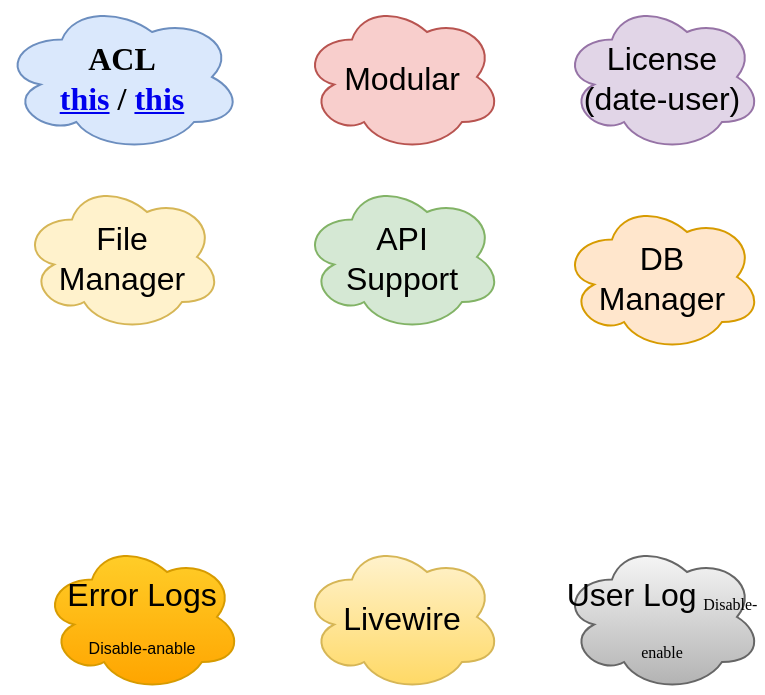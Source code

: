<mxfile version="14.4.8" type="github" pages="3">
  <diagram id="p5j1wUEil0Xq52mBIEXU" name="New App Requirments">
    <mxGraphModel dx="1038" dy="575" grid="1" gridSize="10" guides="1" tooltips="1" connect="1" arrows="1" fold="1" page="1" pageScale="1" pageWidth="827" pageHeight="1169" math="0" shadow="0">
      <root>
        <mxCell id="pFpU_-K4jWt_jsYd8WtE-0" />
        <mxCell id="pFpU_-K4jWt_jsYd8WtE-1" parent="pFpU_-K4jWt_jsYd8WtE-0" />
        <mxCell id="yBCattU03A_dBwwN4reb-0" value="&lt;div&gt;&lt;font style=&quot;font-size: 16px&quot; face=&quot;Georgia&quot;&gt;&lt;b&gt;ACL&lt;br&gt;&lt;a href=&quot;https://github.com/spatie/laravel-permission&quot;&gt;this&lt;/a&gt; / &lt;a href=&quot;https://github.com/JosephSilber/bouncer&quot;&gt;this&lt;/a&gt;&lt;br&gt;&lt;/b&gt;&lt;/font&gt;&lt;/div&gt;" style="fillColor=#dae8fc;whiteSpace=wrap;shape=cloud;html=1;strokeColor=#6c8ebf;" vertex="1" parent="pFpU_-K4jWt_jsYd8WtE-1">
          <mxGeometry x="50" y="50" width="120" height="75" as="geometry" />
        </mxCell>
        <mxCell id="yBCattU03A_dBwwN4reb-1" value="&lt;div style=&quot;font-size: 16px;&quot;&gt;Modular&lt;/div&gt;" style="fillColor=#f8cecc;whiteSpace=wrap;shape=cloud;html=1;strokeColor=#b85450;fontSize=16;" vertex="1" parent="pFpU_-K4jWt_jsYd8WtE-1">
          <mxGeometry x="200" y="50" width="100" height="75" as="geometry" />
        </mxCell>
        <mxCell id="yBCattU03A_dBwwN4reb-2" value="License&lt;br&gt;(date-user)" style="fillColor=#e1d5e7;whiteSpace=wrap;shape=cloud;html=1;strokeColor=#9673a6;fontSize=16;" vertex="1" parent="pFpU_-K4jWt_jsYd8WtE-1">
          <mxGeometry x="330" y="50" width="100" height="75" as="geometry" />
        </mxCell>
        <mxCell id="yBCattU03A_dBwwN4reb-3" value="User Log&lt;sub&gt;&lt;font face=&quot;Verdana&quot;&gt; &lt;/font&gt;&lt;/sub&gt;&lt;font style=&quot;font-size: 8px&quot; face=&quot;Verdana&quot;&gt;&lt;sub&gt;&lt;font style=&quot;font-size: 8px&quot;&gt;Disable-enable&lt;/font&gt;&lt;/sub&gt;&lt;/font&gt;" style="fillColor=#f5f5f5;whiteSpace=wrap;shape=cloud;html=1;strokeColor=#666666;fontSize=16;gradientColor=#b3b3b3;" vertex="1" parent="pFpU_-K4jWt_jsYd8WtE-1">
          <mxGeometry x="330" y="320" width="100" height="75" as="geometry" />
        </mxCell>
        <mxCell id="yBCattU03A_dBwwN4reb-4" value="API &lt;br&gt;Support" style="fillColor=#d5e8d4;whiteSpace=wrap;shape=cloud;html=1;strokeColor=#82b366;fontSize=16;" vertex="1" parent="pFpU_-K4jWt_jsYd8WtE-1">
          <mxGeometry x="200" y="140" width="100" height="75" as="geometry" />
        </mxCell>
        <mxCell id="yBCattU03A_dBwwN4reb-5" value="File &lt;br&gt;Manager" style="fillColor=#fff2cc;whiteSpace=wrap;shape=cloud;html=1;strokeColor=#d6b656;fontSize=16;" vertex="1" parent="pFpU_-K4jWt_jsYd8WtE-1">
          <mxGeometry x="60" y="140" width="100" height="75" as="geometry" />
        </mxCell>
        <mxCell id="yBCattU03A_dBwwN4reb-6" value="DB &lt;br&gt;Manager" style="fillColor=#ffe6cc;whiteSpace=wrap;shape=cloud;html=1;strokeColor=#d79b00;fontSize=16;" vertex="1" parent="pFpU_-K4jWt_jsYd8WtE-1">
          <mxGeometry x="330" y="150" width="100" height="75" as="geometry" />
        </mxCell>
        <mxCell id="yBCattU03A_dBwwN4reb-9" value="Livewire" style="whiteSpace=wrap;shape=cloud;html=1;fontSize=16;fillColor=#fff2cc;strokeColor=#d6b656;gradientColor=#ffd966;" vertex="1" parent="pFpU_-K4jWt_jsYd8WtE-1">
          <mxGeometry x="200" y="320" width="100" height="75" as="geometry" />
        </mxCell>
        <mxCell id="yBCattU03A_dBwwN4reb-10" value="Error Logs&lt;div&gt;&lt;sub&gt;&lt;font style=&quot;font-size: 8px&quot;&gt;Disable-anable&lt;/font&gt;&lt;/sub&gt;&lt;/div&gt;" style="fillColor=#ffcd28;whiteSpace=wrap;shape=cloud;html=1;strokeColor=#d79b00;fontSize=16;gradientColor=#ffa500;" vertex="1" parent="pFpU_-K4jWt_jsYd8WtE-1">
          <mxGeometry x="70" y="320" width="100" height="75" as="geometry" />
        </mxCell>
      </root>
    </mxGraphModel>
  </diagram>
  <diagram name="Main Excel logic" id="e7e014a7-5840-1c2e-5031-d8a46d1fe8dd">
    <mxGraphModel dx="4135" dy="2469" grid="1" gridSize="10" guides="1" tooltips="1" connect="1" arrows="1" fold="1" page="1" pageScale="1" pageWidth="1169" pageHeight="826" background="#ffffff" math="0" shadow="0">
      <root>
        <mxCell id="0" />
        <mxCell id="1" parent="0" />
        <mxCell id="2ZdwDaDd-DvCtBjy0k5W-60" value="" style="edgeStyle=orthogonalEdgeStyle;orthogonalLoop=1;jettySize=auto;html=1;curved=1;fontFamily=Comic Sans MS;" parent="1" source="2ZdwDaDd-DvCtBjy0k5W-57" target="2ZdwDaDd-DvCtBjy0k5W-59" edge="1">
          <mxGeometry relative="1" as="geometry" />
        </mxCell>
        <mxCell id="2ZdwDaDd-DvCtBjy0k5W-75" value="" style="edgeStyle=orthogonalEdgeStyle;orthogonalLoop=1;jettySize=auto;html=1;curved=1;fontFamily=Comic Sans MS;" parent="1" source="2ZdwDaDd-DvCtBjy0k5W-57" target="2ZdwDaDd-DvCtBjy0k5W-74" edge="1">
          <mxGeometry relative="1" as="geometry" />
        </mxCell>
        <mxCell id="2ZdwDaDd-DvCtBjy0k5W-57" value="More than 6 columns ?" style="rhombus;whiteSpace=wrap;html=1;fontFamily=Comic Sans MS;" parent="1" vertex="1">
          <mxGeometry x="470" y="-210" width="80" height="80" as="geometry" />
        </mxCell>
        <mxCell id="2ZdwDaDd-DvCtBjy0k5W-134" style="edgeStyle=orthogonalEdgeStyle;orthogonalLoop=1;jettySize=auto;html=1;entryX=1;entryY=0.5;entryDx=0;entryDy=0;exitX=0.5;exitY=0;exitDx=0;exitDy=0;fontFamily=Comic Sans MS;rounded=1;" parent="1" source="2ZdwDaDd-DvCtBjy0k5W-59" target="2ZdwDaDd-DvCtBjy0k5W-41" edge="1">
          <mxGeometry relative="1" as="geometry" />
        </mxCell>
        <mxCell id="2ZdwDaDd-DvCtBjy0k5W-59" value="&lt;div&gt;File Details not enough. Please check Excel files.&lt;/div&gt;" style="whiteSpace=wrap;html=1;fillColor=#f8cecc;strokeColor=#b85450;fontFamily=Comic Sans MS;" parent="1" vertex="1">
          <mxGeometry x="620" y="-200" width="150" height="60" as="geometry" />
        </mxCell>
        <mxCell id="2ZdwDaDd-DvCtBjy0k5W-67" value="" style="edgeStyle=orthogonalEdgeStyle;orthogonalLoop=1;jettySize=auto;html=1;curved=1;fontFamily=Comic Sans MS;" parent="1" target="2ZdwDaDd-DvCtBjy0k5W-66" edge="1">
          <mxGeometry relative="1" as="geometry">
            <mxPoint x="470" y="50" as="sourcePoint" />
          </mxGeometry>
        </mxCell>
        <mxCell id="2ZdwDaDd-DvCtBjy0k5W-140" value="" style="edgeStyle=orthogonalEdgeStyle;curved=1;orthogonalLoop=1;jettySize=auto;html=1;fontFamily=Comic Sans MS;" parent="1" source="2ZdwDaDd-DvCtBjy0k5W-63" target="2ZdwDaDd-DvCtBjy0k5W-139" edge="1">
          <mxGeometry relative="1" as="geometry" />
        </mxCell>
        <mxCell id="2ZdwDaDd-DvCtBjy0k5W-63" value="Latin&lt;br style=&quot;font-size: 11px;&quot;&gt;Columns Header ?" style="rhombus;html=1;fontFamily=Comic Sans MS;fontSize=11;labelBorderColor=none;labelBackgroundColor=none;whiteSpace=wrap;" parent="1" vertex="1">
          <mxGeometry x="470" y="10" width="80" height="80" as="geometry" />
        </mxCell>
        <mxCell id="2ZdwDaDd-DvCtBjy0k5W-166" value="" style="edgeStyle=orthogonalEdgeStyle;rounded=1;orthogonalLoop=1;jettySize=auto;html=1;fontFamily=Comic Sans MS;fontSize=12;" parent="1" source="2ZdwDaDd-DvCtBjy0k5W-66" target="2ZdwDaDd-DvCtBjy0k5W-165" edge="1">
          <mxGeometry relative="1" as="geometry" />
        </mxCell>
        <mxCell id="2ZdwDaDd-DvCtBjy0k5W-66" value="Convert Column headers to Latin" style="whiteSpace=wrap;html=1;fontFamily=Comic Sans MS;" parent="1" vertex="1">
          <mxGeometry x="290" y="20" width="120" height="60" as="geometry" />
        </mxCell>
        <mxCell id="2ZdwDaDd-DvCtBjy0k5W-69" value="no" style="text;html=1;align=center;verticalAlign=middle;resizable=0;points=[];autosize=1;fontFamily=Comic Sans MS;" parent="1" vertex="1">
          <mxGeometry x="430" y="30" width="30" height="20" as="geometry" />
        </mxCell>
        <mxCell id="2ZdwDaDd-DvCtBjy0k5W-168" style="edgeStyle=orthogonalEdgeStyle;rounded=1;orthogonalLoop=1;jettySize=auto;html=1;entryX=0.5;entryY=0;entryDx=0;entryDy=0;fontFamily=Comic Sans MS;fontSize=12;" parent="1" source="2ZdwDaDd-DvCtBjy0k5W-70" target="2ZdwDaDd-DvCtBjy0k5W-139" edge="1">
          <mxGeometry relative="1" as="geometry">
            <Array as="points">
              <mxPoint x="50" y="120" />
              <mxPoint x="510" y="120" />
            </Array>
          </mxGeometry>
        </mxCell>
        <mxCell id="2ZdwDaDd-DvCtBjy0k5W-70" value="Save old column&#39;s header to first row" style="whiteSpace=wrap;html=1;fontFamily=Comic Sans MS;fontSize=13;" parent="1" vertex="1">
          <mxGeometry x="-10" y="20" width="120" height="60" as="geometry" />
        </mxCell>
        <mxCell id="2ZdwDaDd-DvCtBjy0k5W-76" value="" style="edgeStyle=orthogonalEdgeStyle;orthogonalLoop=1;jettySize=auto;html=1;curved=1;fontFamily=Comic Sans MS;" parent="1" source="2ZdwDaDd-DvCtBjy0k5W-74" target="2ZdwDaDd-DvCtBjy0k5W-63" edge="1">
          <mxGeometry relative="1" as="geometry" />
        </mxCell>
        <mxCell id="2ZdwDaDd-DvCtBjy0k5W-78" value="" style="edgeStyle=orthogonalEdgeStyle;orthogonalLoop=1;jettySize=auto;html=1;curved=1;fontFamily=Comic Sans MS;" parent="1" source="2ZdwDaDd-DvCtBjy0k5W-74" target="2ZdwDaDd-DvCtBjy0k5W-77" edge="1">
          <mxGeometry relative="1" as="geometry" />
        </mxCell>
        <mxCell id="2ZdwDaDd-DvCtBjy0k5W-74" value="&lt;div&gt;Exist national_code column ?&lt;/div&gt;" style="rhombus;whiteSpace=wrap;html=1;fontFamily=Comic Sans MS;" parent="1" vertex="1">
          <mxGeometry x="470" y="-100" width="80" height="80" as="geometry" />
        </mxCell>
        <mxCell id="2ZdwDaDd-DvCtBjy0k5W-136" style="edgeStyle=orthogonalEdgeStyle;orthogonalLoop=1;jettySize=auto;html=1;entryX=1;entryY=0.5;entryDx=0;entryDy=0;exitX=1;exitY=0.5;exitDx=0;exitDy=0;fontFamily=Comic Sans MS;rounded=1;" parent="1" source="2ZdwDaDd-DvCtBjy0k5W-77" target="2ZdwDaDd-DvCtBjy0k5W-41" edge="1">
          <mxGeometry relative="1" as="geometry" />
        </mxCell>
        <mxCell id="2ZdwDaDd-DvCtBjy0k5W-77" value="National Code is required. Please set at least one column is National Code." style="whiteSpace=wrap;html=1;fillColor=#f8cecc;strokeColor=#b85450;fontFamily=Comic Sans MS;" parent="1" vertex="1">
          <mxGeometry x="620" y="-90" width="150" height="60" as="geometry" />
        </mxCell>
        <mxCell id="2ZdwDaDd-DvCtBjy0k5W-79" value="no" style="text;html=1;align=center;verticalAlign=middle;resizable=0;points=[];autosize=1;fontFamily=Comic Sans MS;" parent="1" vertex="1">
          <mxGeometry x="570" y="-80" width="30" height="20" as="geometry" />
        </mxCell>
        <mxCell id="2ZdwDaDd-DvCtBjy0k5W-108" value="" style="edgeStyle=orthogonalEdgeStyle;orthogonalLoop=1;jettySize=auto;html=1;curved=1;fontFamily=Comic Sans MS;" parent="1" source="2ZdwDaDd-DvCtBjy0k5W-106" target="2ZdwDaDd-DvCtBjy0k5W-107" edge="1">
          <mxGeometry relative="1" as="geometry" />
        </mxCell>
        <mxCell id="2ZdwDaDd-DvCtBjy0k5W-156" value="" style="edgeStyle=orthogonalEdgeStyle;curved=1;orthogonalLoop=1;jettySize=auto;html=1;fontFamily=Comic Sans MS;" parent="1" source="2ZdwDaDd-DvCtBjy0k5W-106" target="2ZdwDaDd-DvCtBjy0k5W-41" edge="1">
          <mxGeometry relative="1" as="geometry" />
        </mxCell>
        <mxCell id="2ZdwDaDd-DvCtBjy0k5W-106" value="Is locked ?" style="rhombus;whiteSpace=wrap;html=1;fontFamily=Comic Sans MS;fillColor=#fff2cc;strokeColor=#d6b656;" parent="1" vertex="1">
          <mxGeometry x="470" y="-430" width="80" height="80" as="geometry" />
        </mxCell>
        <mxCell id="2ZdwDaDd-DvCtBjy0k5W-111" value="" style="edgeStyle=orthogonalEdgeStyle;orthogonalLoop=1;jettySize=auto;html=1;curved=1;fontFamily=Comic Sans MS;" parent="1" source="2ZdwDaDd-DvCtBjy0k5W-107" target="2ZdwDaDd-DvCtBjy0k5W-110" edge="1">
          <mxGeometry relative="1" as="geometry" />
        </mxCell>
        <mxCell id="2ZdwDaDd-DvCtBjy0k5W-120" value="" style="edgeStyle=orthogonalEdgeStyle;orthogonalLoop=1;jettySize=auto;html=1;curved=1;fontFamily=Comic Sans MS;" parent="1" source="2ZdwDaDd-DvCtBjy0k5W-107" target="2ZdwDaDd-DvCtBjy0k5W-119" edge="1">
          <mxGeometry relative="1" as="geometry" />
        </mxCell>
        <mxCell id="2ZdwDaDd-DvCtBjy0k5W-107" value="Is &lt;br&gt;Supervisor&lt;br&gt; ?" style="rhombus;whiteSpace=wrap;html=1;fontFamily=Comic Sans MS;" parent="1" vertex="1">
          <mxGeometry x="290" y="-430" width="80" height="80" as="geometry" />
        </mxCell>
        <mxCell id="2ZdwDaDd-DvCtBjy0k5W-223" style="edgeStyle=orthogonalEdgeStyle;rounded=1;orthogonalLoop=1;jettySize=auto;html=1;exitX=0.5;exitY=0;exitDx=0;exitDy=0;entryX=0;entryY=0.5;entryDx=0;entryDy=0;fontFamily=Comic Sans MS;fontSize=12;" parent="1" source="2ZdwDaDd-DvCtBjy0k5W-110" target="2ZdwDaDd-DvCtBjy0k5W-152" edge="1">
          <mxGeometry relative="1" as="geometry" />
        </mxCell>
        <mxCell id="2ZdwDaDd-DvCtBjy0k5W-110" value="File Locked and supervisor access needs to unlock." style="whiteSpace=wrap;html=1;fillColor=#f8cecc;strokeColor=#b85450;fontFamily=Comic Sans MS;" parent="1" vertex="1">
          <mxGeometry x="90" y="-420" width="130" height="60" as="geometry" />
        </mxCell>
        <mxCell id="2ZdwDaDd-DvCtBjy0k5W-113" value="no" style="text;html=1;align=center;verticalAlign=middle;resizable=0;points=[];autosize=1;fontFamily=Comic Sans MS;" parent="1" vertex="1">
          <mxGeometry x="240" y="-413" width="30" height="20" as="geometry" />
        </mxCell>
        <mxCell id="2ZdwDaDd-DvCtBjy0k5W-157" style="edgeStyle=orthogonalEdgeStyle;curved=1;orthogonalLoop=1;jettySize=auto;html=1;fontFamily=Comic Sans MS;" parent="1" source="2ZdwDaDd-DvCtBjy0k5W-41" edge="1">
          <mxGeometry relative="1" as="geometry">
            <mxPoint x="510" y="-210" as="targetPoint" />
          </mxGeometry>
        </mxCell>
        <mxCell id="2ZdwDaDd-DvCtBjy0k5W-41" value="Main Excel Upload" style="whiteSpace=wrap;html=1;gradientDirection=south;fontFamily=Comic Sans MS;fillColor=#dae8fc;strokeColor=#6c8ebf;" parent="1" vertex="1">
          <mxGeometry x="450" y="-310" width="120" height="60" as="geometry" />
        </mxCell>
        <mxCell id="2ZdwDaDd-DvCtBjy0k5W-159" style="edgeStyle=orthogonalEdgeStyle;curved=1;orthogonalLoop=1;jettySize=auto;html=1;exitX=1;exitY=0.5;exitDx=0;exitDy=0;entryX=0;entryY=0.5;entryDx=0;entryDy=0;fontFamily=Comic Sans MS;" parent="1" source="2ZdwDaDd-DvCtBjy0k5W-119" target="2ZdwDaDd-DvCtBjy0k5W-41" edge="1">
          <mxGeometry relative="1" as="geometry" />
        </mxCell>
        <mxCell id="2ZdwDaDd-DvCtBjy0k5W-161" style="edgeStyle=orthogonalEdgeStyle;orthogonalLoop=1;jettySize=auto;html=1;exitX=0;exitY=0.5;exitDx=0;exitDy=0;fontFamily=Comic Sans MS;entryX=0;entryY=0.5;entryDx=0;entryDy=0;rounded=1;" parent="1" source="2ZdwDaDd-DvCtBjy0k5W-119" target="2ZdwDaDd-DvCtBjy0k5W-152" edge="1">
          <mxGeometry relative="1" as="geometry">
            <Array as="points">
              <mxPoint x="20" y="-280" />
              <mxPoint x="20" y="-500" />
            </Array>
          </mxGeometry>
        </mxCell>
        <mxCell id="2ZdwDaDd-DvCtBjy0k5W-119" value="Temporary Unlock ?" style="rhombus;whiteSpace=wrap;html=1;fontFamily=Comic Sans MS;" parent="1" vertex="1">
          <mxGeometry x="290" y="-320" width="80" height="80" as="geometry" />
        </mxCell>
        <mxCell id="2ZdwDaDd-DvCtBjy0k5W-121" value="yes" style="text;html=1;align=center;verticalAlign=middle;resizable=0;points=[];autosize=1;fontFamily=Comic Sans MS;" parent="1" vertex="1">
          <mxGeometry x="390" y="-300" width="30" height="20" as="geometry" />
        </mxCell>
        <mxCell id="2ZdwDaDd-DvCtBjy0k5W-124" value="yes" style="text;html=1;align=center;verticalAlign=middle;resizable=0;points=[];autosize=1;fontFamily=Comic Sans MS;" parent="1" vertex="1">
          <mxGeometry x="410" y="-413" width="30" height="20" as="geometry" />
        </mxCell>
        <mxCell id="2ZdwDaDd-DvCtBjy0k5W-135" value="no" style="text;html=1;align=center;verticalAlign=middle;resizable=0;points=[];autosize=1;fontFamily=Comic Sans MS;" parent="1" vertex="1">
          <mxGeometry x="570" y="-190" width="30" height="20" as="geometry" />
        </mxCell>
        <mxCell id="2ZdwDaDd-DvCtBjy0k5W-145" value="" style="edgeStyle=orthogonalEdgeStyle;curved=1;orthogonalLoop=1;jettySize=auto;html=1;fontFamily=Comic Sans MS;" parent="1" source="2ZdwDaDd-DvCtBjy0k5W-139" target="2ZdwDaDd-DvCtBjy0k5W-144" edge="1">
          <mxGeometry relative="1" as="geometry" />
        </mxCell>
        <mxCell id="2ZdwDaDd-DvCtBjy0k5W-187" style="edgeStyle=orthogonalEdgeStyle;rounded=1;orthogonalLoop=1;jettySize=auto;html=1;exitX=0.5;exitY=1;exitDx=0;exitDy=0;entryX=0.5;entryY=0;entryDx=0;entryDy=0;fontFamily=Comic Sans MS;fontSize=13;" parent="1" source="2ZdwDaDd-DvCtBjy0k5W-139" target="2ZdwDaDd-DvCtBjy0k5W-186" edge="1">
          <mxGeometry relative="1" as="geometry" />
        </mxCell>
        <mxCell id="2ZdwDaDd-DvCtBjy0k5W-139" value="Table&lt;br style=&quot;font-size: 12px;&quot;&gt;Exist ?" style="rhombus;whiteSpace=wrap;html=1;fontFamily=Comic Sans MS;fontSize=12;" parent="1" vertex="1">
          <mxGeometry x="470" y="130" width="80" height="80" as="geometry" />
        </mxCell>
        <mxCell id="2ZdwDaDd-DvCtBjy0k5W-141" value="yes" style="text;html=1;align=center;verticalAlign=middle;resizable=0;points=[];autosize=1;fontFamily=Comic Sans MS;" parent="1" vertex="1">
          <mxGeometry x="510" y="100" width="30" height="20" as="geometry" />
        </mxCell>
        <mxCell id="2ZdwDaDd-DvCtBjy0k5W-170" value="" style="edgeStyle=orthogonalEdgeStyle;rounded=1;orthogonalLoop=1;jettySize=auto;html=1;fontFamily=Comic Sans MS;fontSize=12;" parent="1" source="2ZdwDaDd-DvCtBjy0k5W-144" target="2ZdwDaDd-DvCtBjy0k5W-169" edge="1">
          <mxGeometry relative="1" as="geometry" />
        </mxCell>
        <mxCell id="2ZdwDaDd-DvCtBjy0k5W-144" value="Create table with time label" style="whiteSpace=wrap;html=1;fontFamily=Comic Sans MS;fontSize=12;" parent="1" vertex="1">
          <mxGeometry x="290" y="140" width="120" height="60" as="geometry" />
        </mxCell>
        <mxCell id="2ZdwDaDd-DvCtBjy0k5W-155" value="" style="edgeStyle=orthogonalEdgeStyle;curved=1;orthogonalLoop=1;jettySize=auto;html=1;fontFamily=Comic Sans MS;" parent="1" source="2ZdwDaDd-DvCtBjy0k5W-152" target="2ZdwDaDd-DvCtBjy0k5W-106" edge="1">
          <mxGeometry relative="1" as="geometry" />
        </mxCell>
        <mxCell id="2ZdwDaDd-DvCtBjy0k5W-152" value="Select Main File" style="ellipse;whiteSpace=wrap;html=1;strokeColor=#82b366;fillColor=#d5e8d4;gradientColor=#ffffff;gradientDirection=south;fontFamily=Comic Sans MS;" parent="1" vertex="1">
          <mxGeometry x="450" y="-540" width="120" height="80" as="geometry" />
        </mxCell>
        <mxCell id="2ZdwDaDd-DvCtBjy0k5W-160" value="yes" style="text;html=1;align=center;verticalAlign=middle;resizable=0;points=[];autosize=1;fontFamily=Comic Sans MS;" parent="1" vertex="1">
          <mxGeometry x="335" y="-350" width="30" height="20" as="geometry" />
        </mxCell>
        <mxCell id="2ZdwDaDd-DvCtBjy0k5W-162" value="no" style="text;html=1;align=center;verticalAlign=middle;resizable=0;points=[];autosize=1;fontFamily=Comic Sans MS;" parent="1" vertex="1">
          <mxGeometry x="240" y="-300" width="30" height="20" as="geometry" />
        </mxCell>
        <mxCell id="2ZdwDaDd-DvCtBjy0k5W-164" value="no" style="text;html=1;align=center;verticalAlign=middle;resizable=0;points=[];autosize=1;fontFamily=Comic Sans MS;" parent="1" vertex="1">
          <mxGeometry x="430" y="150" width="30" height="20" as="geometry" />
        </mxCell>
        <mxCell id="2ZdwDaDd-DvCtBjy0k5W-167" value="" style="edgeStyle=orthogonalEdgeStyle;rounded=1;orthogonalLoop=1;jettySize=auto;html=1;fontFamily=Comic Sans MS;fontSize=12;" parent="1" source="2ZdwDaDd-DvCtBjy0k5W-165" target="2ZdwDaDd-DvCtBjy0k5W-70" edge="1">
          <mxGeometry relative="1" as="geometry" />
        </mxCell>
        <mxCell id="2ZdwDaDd-DvCtBjy0k5W-165" value="Check MYSQL requirements for column name (uniqe,...)" style="whiteSpace=wrap;html=1;fontFamily=Comic Sans MS;fontSize=11;fontStyle=0" parent="1" vertex="1">
          <mxGeometry x="140" y="20" width="120" height="60" as="geometry" />
        </mxCell>
        <mxCell id="2ZdwDaDd-DvCtBjy0k5W-174" value="" style="edgeStyle=orthogonalEdgeStyle;rounded=1;orthogonalLoop=1;jettySize=auto;html=1;fontFamily=Comic Sans MS;fontSize=12;" parent="1" source="2ZdwDaDd-DvCtBjy0k5W-169" target="2ZdwDaDd-DvCtBjy0k5W-173" edge="1">
          <mxGeometry relative="1" as="geometry" />
        </mxCell>
        <mxCell id="2ZdwDaDd-DvCtBjy0k5W-169" value="Import all data&#39;s to table and respond to admin by millisecond" style="whiteSpace=wrap;html=1;fontFamily=Comic Sans MS;fontSize=12;fontStyle=0" parent="1" vertex="1">
          <mxGeometry x="140" y="140" width="120" height="60" as="geometry" />
        </mxCell>
        <mxCell id="2ZdwDaDd-DvCtBjy0k5W-176" value="" style="edgeStyle=orthogonalEdgeStyle;rounded=1;orthogonalLoop=1;jettySize=auto;html=1;fontFamily=Comic Sans MS;fontSize=13;" parent="1" source="2ZdwDaDd-DvCtBjy0k5W-173" target="2ZdwDaDd-DvCtBjy0k5W-175" edge="1">
          <mxGeometry relative="1" as="geometry" />
        </mxCell>
        <mxCell id="2ZdwDaDd-DvCtBjy0k5W-214" style="edgeStyle=orthogonalEdgeStyle;rounded=1;orthogonalLoop=1;jettySize=auto;html=1;exitX=0.5;exitY=1;exitDx=0;exitDy=0;entryX=0.5;entryY=0;entryDx=0;entryDy=0;fontFamily=Comic Sans MS;fontSize=12;" parent="1" source="2ZdwDaDd-DvCtBjy0k5W-173" target="2ZdwDaDd-DvCtBjy0k5W-186" edge="1">
          <mxGeometry relative="1" as="geometry">
            <Array as="points">
              <mxPoint x="50" y="240" />
              <mxPoint x="510" y="240" />
            </Array>
          </mxGeometry>
        </mxCell>
        <mxCell id="2ZdwDaDd-DvCtBjy0k5W-173" value="Any Error ?" style="rhombus;whiteSpace=wrap;html=1;fontFamily=Comic Sans MS;fillColor=#fff2cc;strokeColor=#d6b656;" parent="1" vertex="1">
          <mxGeometry x="10" y="130" width="80" height="80" as="geometry" />
        </mxCell>
        <mxCell id="2ZdwDaDd-DvCtBjy0k5W-222" style="edgeStyle=orthogonalEdgeStyle;rounded=1;orthogonalLoop=1;jettySize=auto;html=1;exitX=0.5;exitY=0;exitDx=0;exitDy=0;entryX=0;entryY=0.5;entryDx=0;entryDy=0;fontFamily=Comic Sans MS;fontSize=12;" parent="1" source="2ZdwDaDd-DvCtBjy0k5W-175" target="2ZdwDaDd-DvCtBjy0k5W-152" edge="1">
          <mxGeometry relative="1" as="geometry">
            <Array as="points">
              <mxPoint x="-80" y="-500" />
            </Array>
          </mxGeometry>
        </mxCell>
        <mxCell id="2ZdwDaDd-DvCtBjy0k5W-175" value="Drop table and show error + Log activity and error" style="whiteSpace=wrap;html=1;fontFamily=Comic Sans MS;fillColor=#f8cecc;strokeColor=#b85450;" parent="1" vertex="1">
          <mxGeometry x="-140" y="-310" width="120" height="60" as="geometry" />
        </mxCell>
        <mxCell id="2ZdwDaDd-DvCtBjy0k5W-177" value="yes" style="text;html=1;align=center;verticalAlign=middle;resizable=0;points=[];autosize=1;fontFamily=Comic Sans MS;" parent="1" vertex="1">
          <mxGeometry x="-20" y="150" width="30" height="20" as="geometry" />
        </mxCell>
        <mxCell id="2ZdwDaDd-DvCtBjy0k5W-180" value="yes" style="text;html=1;align=center;verticalAlign=middle;resizable=0;points=[];autosize=1;fontFamily=Comic Sans MS;" parent="1" vertex="1">
          <mxGeometry x="510" y="210" width="30" height="20" as="geometry" />
        </mxCell>
        <mxCell id="2ZdwDaDd-DvCtBjy0k5W-229" style="edgeStyle=orthogonalEdgeStyle;rounded=1;orthogonalLoop=1;jettySize=auto;html=1;entryX=1;entryY=0.5;entryDx=0;entryDy=0;fontFamily=Comic Sans MS;fontSize=12;" parent="1" source="2ZdwDaDd-DvCtBjy0k5W-181" target="2ZdwDaDd-DvCtBjy0k5W-227" edge="1">
          <mxGeometry relative="1" as="geometry">
            <Array as="points">
              <mxPoint x="260" y="530" />
              <mxPoint x="260" y="420" />
            </Array>
          </mxGeometry>
        </mxCell>
        <mxCell id="2ZdwDaDd-DvCtBjy0k5W-181" value="Update exist records by national_id and add new ones." style="whiteSpace=wrap;html=1;fontFamily=Comic Sans MS;fontSize=13;fillColor=#e1d5e7;strokeColor=#9673a6;" parent="1" vertex="1">
          <mxGeometry x="450" y="500" width="120" height="60" as="geometry" />
        </mxCell>
        <mxCell id="2ZdwDaDd-DvCtBjy0k5W-182" value="" style="edgeStyle=orthogonalEdgeStyle;rounded=1;orthogonalLoop=1;jettySize=auto;html=1;fontFamily=Comic Sans MS;fontSize=13;" parent="1" source="2ZdwDaDd-DvCtBjy0k5W-122" target="2ZdwDaDd-DvCtBjy0k5W-181" edge="1">
          <mxGeometry relative="1" as="geometry" />
        </mxCell>
        <mxCell id="2ZdwDaDd-DvCtBjy0k5W-228" style="edgeStyle=orthogonalEdgeStyle;rounded=1;orthogonalLoop=1;jettySize=auto;html=1;exitX=0;exitY=0.5;exitDx=0;exitDy=0;entryX=1;entryY=0.5;entryDx=0;entryDy=0;fontFamily=Comic Sans MS;fontSize=12;" parent="1" source="2ZdwDaDd-DvCtBjy0k5W-183" target="2ZdwDaDd-DvCtBjy0k5W-227" edge="1">
          <mxGeometry relative="1" as="geometry" />
        </mxCell>
        <mxCell id="2ZdwDaDd-DvCtBjy0k5W-183" value="Just insert new records and ignore exists." style="whiteSpace=wrap;html=1;fontFamily=Comic Sans MS;fillColor=#d5e8d4;strokeColor=#82b366;" parent="1" vertex="1">
          <mxGeometry x="290" y="390" width="120" height="60" as="geometry" />
        </mxCell>
        <mxCell id="2ZdwDaDd-DvCtBjy0k5W-184" value="" style="edgeStyle=orthogonalEdgeStyle;rounded=1;orthogonalLoop=1;jettySize=auto;html=1;fontFamily=Comic Sans MS;fontSize=13;" parent="1" source="2ZdwDaDd-DvCtBjy0k5W-122" target="2ZdwDaDd-DvCtBjy0k5W-183" edge="1">
          <mxGeometry relative="1" as="geometry" />
        </mxCell>
        <mxCell id="2ZdwDaDd-DvCtBjy0k5W-185" value="no" style="text;html=1;align=center;verticalAlign=middle;resizable=0;points=[];autosize=1;fontFamily=Comic Sans MS;" parent="1" vertex="1">
          <mxGeometry x="430" y="400" width="30" height="20" as="geometry" />
        </mxCell>
        <mxCell id="2ZdwDaDd-DvCtBjy0k5W-189" value="" style="edgeStyle=orthogonalEdgeStyle;rounded=1;orthogonalLoop=1;jettySize=auto;html=1;fontFamily=Comic Sans MS;fontSize=10;" parent="1" source="2ZdwDaDd-DvCtBjy0k5W-186" target="2ZdwDaDd-DvCtBjy0k5W-188" edge="1">
          <mxGeometry relative="1" as="geometry" />
        </mxCell>
        <mxCell id="2ZdwDaDd-DvCtBjy0k5W-203" style="edgeStyle=orthogonalEdgeStyle;rounded=1;orthogonalLoop=1;jettySize=auto;html=1;exitX=0.5;exitY=1;exitDx=0;exitDy=0;fontFamily=Comic Sans MS;fontSize=10;" parent="1" source="2ZdwDaDd-DvCtBjy0k5W-186" edge="1">
          <mxGeometry relative="1" as="geometry">
            <mxPoint x="509.667" y="380" as="targetPoint" />
          </mxGeometry>
        </mxCell>
        <mxCell id="2ZdwDaDd-DvCtBjy0k5W-186" value="Is same excel headers and sql table?" style="rhombus;labelBackgroundColor=none;gradientColor=#ffffff;fontFamily=Comic Sans MS;fontSize=10;html=1;whiteSpace=wrap;" parent="1" vertex="1">
          <mxGeometry x="470" y="250" width="80" height="80" as="geometry" />
        </mxCell>
        <mxCell id="2ZdwDaDd-DvCtBjy0k5W-188" value="Show new headers to user for deciding to create or assign to exist one" style="whiteSpace=wrap;html=1;fontFamily=Comic Sans MS;fontSize=10;gradientColor=#ffffff;" parent="1" vertex="1">
          <mxGeometry x="290" y="260" width="120" height="60" as="geometry" />
        </mxCell>
        <mxCell id="2ZdwDaDd-DvCtBjy0k5W-190" value="no" style="text;html=1;align=center;verticalAlign=middle;resizable=0;points=[];autosize=1;fontFamily=Comic Sans MS;" parent="1" vertex="1">
          <mxGeometry x="430" y="270" width="30" height="20" as="geometry" />
        </mxCell>
        <mxCell id="2ZdwDaDd-DvCtBjy0k5W-196" value="" style="edgeStyle=orthogonalEdgeStyle;rounded=1;orthogonalLoop=1;jettySize=auto;html=1;fontFamily=Comic Sans MS;fontSize=10;" parent="1" target="2ZdwDaDd-DvCtBjy0k5W-195" edge="1">
          <mxGeometry relative="1" as="geometry">
            <mxPoint x="290" y="290" as="sourcePoint" />
          </mxGeometry>
        </mxCell>
        <mxCell id="2ZdwDaDd-DvCtBjy0k5W-208" value="" style="edgeStyle=orthogonalEdgeStyle;rounded=1;orthogonalLoop=1;jettySize=auto;html=1;fontFamily=Comic Sans MS;fontSize=10;" parent="1" source="2ZdwDaDd-DvCtBjy0k5W-195" target="2ZdwDaDd-DvCtBjy0k5W-207" edge="1">
          <mxGeometry relative="1" as="geometry" />
        </mxCell>
        <mxCell id="2ZdwDaDd-DvCtBjy0k5W-195" value="&lt;font color=&quot;#00CC00&quot;&gt;&lt;b&gt;Change column name&lt;/b&gt;&lt;/font&gt; to &lt;b&gt;&lt;font color=&quot;#FF0000&quot;&gt;assigned&lt;/font&gt;&lt;/b&gt; name for importing." style="whiteSpace=wrap;html=1;fontFamily=Comic Sans MS;fontSize=10;gradientColor=#ffffff;" parent="1" vertex="1">
          <mxGeometry x="140" y="260" width="120" height="60" as="geometry" />
        </mxCell>
        <mxCell id="2ZdwDaDd-DvCtBjy0k5W-217" style="edgeStyle=orthogonalEdgeStyle;rounded=1;orthogonalLoop=1;jettySize=auto;html=1;exitX=0;exitY=0.5;exitDx=0;exitDy=0;entryX=1;entryY=0.5;entryDx=0;entryDy=0;fontFamily=Comic Sans MS;fontSize=12;" parent="1" source="2ZdwDaDd-DvCtBjy0k5W-207" target="2ZdwDaDd-DvCtBjy0k5W-216" edge="1">
          <mxGeometry relative="1" as="geometry" />
        </mxCell>
        <mxCell id="2ZdwDaDd-DvCtBjy0k5W-207" value="&lt;font color=&quot;#FF0000&quot;&gt;&lt;b&gt;Create&lt;/b&gt;&lt;/font&gt; empty column with new column names" style="whiteSpace=wrap;html=1;fontFamily=Comic Sans MS;fontSize=10;gradientColor=#ffffff;" parent="1" vertex="1">
          <mxGeometry x="-10" y="260" width="120" height="60" as="geometry" />
        </mxCell>
        <mxCell id="2ZdwDaDd-DvCtBjy0k5W-122" value="&lt;font style=&quot;font-size: 11px&quot;&gt;Update &lt;br&gt;Exist Records ?&lt;/font&gt;" style="rhombus;whiteSpace=wrap;html=1;fontFamily=Comic Sans MS;" parent="1" vertex="1">
          <mxGeometry x="470" y="380" width="80" height="80" as="geometry" />
        </mxCell>
        <mxCell id="2ZdwDaDd-DvCtBjy0k5W-132" value="" style="verticalLabelPosition=bottom;verticalAlign=top;html=1;shape=mxgraph.basic.tick;gradientColor=#ffffff;fontFamily=Comic Sans MS;" parent="1" vertex="1">
          <mxGeometry x="517.5" y="460" width="15" height="20" as="geometry" />
        </mxCell>
        <mxCell id="2ZdwDaDd-DvCtBjy0k5W-211" value="Show Reports of imported records " style="shape=document;whiteSpace=wrap;html=1;boundedLbl=1;fontFamily=Comic Sans MS;fontSize=13;fillColor=#fff2cc;strokeColor=#d6b656;" parent="1" vertex="1">
          <mxGeometry x="450" y="600" width="120" height="80" as="geometry" />
        </mxCell>
        <mxCell id="2ZdwDaDd-DvCtBjy0k5W-215" value="no" style="text;html=1;align=center;verticalAlign=middle;resizable=0;points=[];autosize=1;fontFamily=Comic Sans MS;" parent="1" vertex="1">
          <mxGeometry x="50" y="210" width="30" height="20" as="geometry" />
        </mxCell>
        <mxCell id="2ZdwDaDd-DvCtBjy0k5W-218" style="edgeStyle=orthogonalEdgeStyle;rounded=1;orthogonalLoop=1;jettySize=auto;html=1;exitX=0;exitY=0.5;exitDx=0;exitDy=0;entryX=0;entryY=1;entryDx=0;entryDy=0;fontFamily=Comic Sans MS;fontSize=12;" parent="1" source="2ZdwDaDd-DvCtBjy0k5W-216" target="2ZdwDaDd-DvCtBjy0k5W-175" edge="1">
          <mxGeometry relative="1" as="geometry">
            <Array as="points">
              <mxPoint x="-190" y="290" />
              <mxPoint x="-190" y="-250" />
            </Array>
          </mxGeometry>
        </mxCell>
        <mxCell id="2ZdwDaDd-DvCtBjy0k5W-219" style="edgeStyle=orthogonalEdgeStyle;rounded=1;orthogonalLoop=1;jettySize=auto;html=1;entryX=0.5;entryY=0;entryDx=0;entryDy=0;fontFamily=Comic Sans MS;fontSize=12;" parent="1" source="2ZdwDaDd-DvCtBjy0k5W-216" target="2ZdwDaDd-DvCtBjy0k5W-122" edge="1">
          <mxGeometry relative="1" as="geometry">
            <Array as="points">
              <mxPoint x="-80" y="360" />
              <mxPoint x="510" y="360" />
            </Array>
          </mxGeometry>
        </mxCell>
        <mxCell id="2ZdwDaDd-DvCtBjy0k5W-216" value="Any Error ?" style="rhombus;whiteSpace=wrap;html=1;fontFamily=Comic Sans MS;fillColor=#fff2cc;strokeColor=#d6b656;" parent="1" vertex="1">
          <mxGeometry x="-120" y="250" width="80" height="80" as="geometry" />
        </mxCell>
        <mxCell id="2ZdwDaDd-DvCtBjy0k5W-220" value="no" style="text;html=1;align=center;verticalAlign=middle;resizable=0;points=[];autosize=1;fontFamily=Comic Sans MS;" parent="1" vertex="1">
          <mxGeometry x="-80" y="330" width="30" height="20" as="geometry" />
        </mxCell>
        <mxCell id="2ZdwDaDd-DvCtBjy0k5W-221" value="yes" style="text;html=1;align=center;verticalAlign=middle;resizable=0;points=[];autosize=1;fontFamily=Comic Sans MS;" parent="1" vertex="1">
          <mxGeometry x="-150" y="270" width="30" height="20" as="geometry" />
        </mxCell>
        <mxCell id="2ZdwDaDd-DvCtBjy0k5W-224" value="yes" style="text;html=1;align=center;verticalAlign=middle;resizable=0;points=[];autosize=1;fontFamily=Comic Sans MS;" parent="1" vertex="1">
          <mxGeometry x="510" y="-130" width="30" height="20" as="geometry" />
        </mxCell>
        <mxCell id="2ZdwDaDd-DvCtBjy0k5W-225" value="yes" style="text;html=1;align=center;verticalAlign=middle;resizable=0;points=[];autosize=1;fontFamily=Comic Sans MS;" parent="1" vertex="1">
          <mxGeometry x="510" y="-20" width="30" height="20" as="geometry" />
        </mxCell>
        <mxCell id="2ZdwDaDd-DvCtBjy0k5W-226" value="yes" style="text;html=1;align=center;verticalAlign=middle;resizable=0;points=[];autosize=1;fontFamily=Comic Sans MS;" parent="1" vertex="1">
          <mxGeometry x="510" y="340" width="30" height="20" as="geometry" />
        </mxCell>
        <mxCell id="2ZdwDaDd-DvCtBjy0k5W-230" style="edgeStyle=orthogonalEdgeStyle;rounded=1;orthogonalLoop=1;jettySize=auto;html=1;exitX=0;exitY=0.5;exitDx=0;exitDy=0;fontFamily=Comic Sans MS;fontSize=12;" parent="1" source="2ZdwDaDd-DvCtBjy0k5W-227" edge="1">
          <mxGeometry relative="1" as="geometry">
            <mxPoint x="-140" y="-280" as="targetPoint" />
            <Array as="points">
              <mxPoint x="-290" y="420" />
              <mxPoint x="-290" y="-280" />
            </Array>
          </mxGeometry>
        </mxCell>
        <mxCell id="2ZdwDaDd-DvCtBjy0k5W-233" style="edgeStyle=orthogonalEdgeStyle;rounded=1;orthogonalLoop=1;jettySize=auto;html=1;exitX=0.5;exitY=1;exitDx=0;exitDy=0;entryX=0.5;entryY=0;entryDx=0;entryDy=0;fontFamily=Comic Sans MS;fontSize=12;" parent="1" source="2ZdwDaDd-DvCtBjy0k5W-227" target="2ZdwDaDd-DvCtBjy0k5W-211" edge="1">
          <mxGeometry relative="1" as="geometry">
            <Array as="points">
              <mxPoint x="50" y="580" />
              <mxPoint x="510" y="580" />
            </Array>
          </mxGeometry>
        </mxCell>
        <mxCell id="2ZdwDaDd-DvCtBjy0k5W-227" value="Any Error ?" style="rhombus;whiteSpace=wrap;html=1;fontFamily=Comic Sans MS;fillColor=#fff2cc;strokeColor=#d6b656;" parent="1" vertex="1">
          <mxGeometry x="10" y="380" width="80" height="80" as="geometry" />
        </mxCell>
        <mxCell id="2ZdwDaDd-DvCtBjy0k5W-231" value="no" style="text;html=1;align=center;verticalAlign=middle;resizable=0;points=[];autosize=1;fontFamily=Comic Sans MS;" parent="1" vertex="1">
          <mxGeometry x="50" y="470" width="30" height="20" as="geometry" />
        </mxCell>
        <mxCell id="2ZdwDaDd-DvCtBjy0k5W-232" value="yes" style="text;html=1;align=center;verticalAlign=middle;resizable=0;points=[];autosize=1;fontFamily=Comic Sans MS;" parent="1" vertex="1">
          <mxGeometry x="-30" y="400" width="30" height="20" as="geometry" />
        </mxCell>
        <mxCell id="1zbam4Uk9aHteg6a9BPp-3" value="" style="edgeStyle=orthogonalEdgeStyle;rounded=1;orthogonalLoop=1;jettySize=auto;html=1;fontFamily=Comic Sans MS;fontSize=12;" parent="1" source="1zbam4Uk9aHteg6a9BPp-1" target="2ZdwDaDd-DvCtBjy0k5W-152" edge="1">
          <mxGeometry relative="1" as="geometry" />
        </mxCell>
        <mxCell id="1zbam4Uk9aHteg6a9BPp-5" value="" style="edgeStyle=orthogonalEdgeStyle;rounded=1;orthogonalLoop=1;jettySize=auto;html=1;fontFamily=Comic Sans MS;fontSize=12;" parent="1" source="1zbam4Uk9aHteg6a9BPp-1" target="1zbam4Uk9aHteg6a9BPp-4" edge="1">
          <mxGeometry relative="1" as="geometry" />
        </mxCell>
        <mxCell id="1zbam4Uk9aHteg6a9BPp-1" value="Select Month" style="ellipse;whiteSpace=wrap;html=1;gradientDirection=south;fontFamily=Comic Sans MS;" parent="1" vertex="1">
          <mxGeometry x="450" y="-670" width="120" height="80" as="geometry" />
        </mxCell>
        <mxCell id="1zbam4Uk9aHteg6a9BPp-4" value="&lt;div style=&quot;font-size: 16px&quot;&gt;Second &lt;br&gt;&lt;/div&gt;&lt;div style=&quot;font-size: 16px&quot;&gt;File type&lt;/div&gt;" style="ellipse;whiteSpace=wrap;html=1;gradientDirection=south;fontFamily=Comic Sans MS;fillColor=#dae8fc;gradientColor=#ffffff;fontStyle=0;fontSize=16;sketch=0;shadow=0;" parent="1" vertex="1">
          <mxGeometry x="1280" y="-540" width="120" height="80" as="geometry" />
        </mxCell>
        <mxCell id="pFBUxxh1eDZy4q-wJqqW-50" value="" style="edgeStyle=orthogonalEdgeStyle;rounded=1;sketch=0;orthogonalLoop=1;jettySize=auto;html=1;shadow=0;strokeColor=#000000;fontFamily=Comic Sans MS;fontSize=11;" parent="1" source="1zbam4Uk9aHteg6a9BPp-6" target="pFBUxxh1eDZy4q-wJqqW-49" edge="1">
          <mxGeometry relative="1" as="geometry" />
        </mxCell>
        <mxCell id="1zbam4Uk9aHteg6a9BPp-6" value="Upload Excel File" style="rounded=0;whiteSpace=wrap;html=1;labelBackgroundColor=none;fontFamily=Comic Sans MS;fontSize=15;shadow=0;glass=0;sketch=0;fillColor=#dae8fc;strokeColor=#6c8ebf;" parent="1" vertex="1">
          <mxGeometry x="1420" y="-200" width="120" height="60" as="geometry" />
        </mxCell>
        <mxCell id="tKeif5GdPey8zCr8t2WY-2" value="" style="edgeStyle=orthogonalEdgeStyle;rounded=1;sketch=0;orthogonalLoop=1;jettySize=auto;html=1;shadow=0;strokeColor=#000000;fontFamily=Comic Sans MS;fontSize=15;" parent="1" source="1zbam4Uk9aHteg6a9BPp-9" target="tKeif5GdPey8zCr8t2WY-1" edge="1">
          <mxGeometry relative="1" as="geometry" />
        </mxCell>
        <mxCell id="1zbam4Uk9aHteg6a9BPp-9" value="&lt;font style=&quot;font-size: 15px&quot;&gt;Like Previous month&lt;/font&gt;" style="rounded=0;whiteSpace=wrap;html=1;labelBackgroundColor=none;fontFamily=Comic Sans MS;fontSize=12;sketch=0;shadow=0;fillColor=#dae8fc;strokeColor=#6c8ebf;" parent="1" vertex="1">
          <mxGeometry x="1140" y="-200" width="120" height="60" as="geometry" />
        </mxCell>
        <mxCell id="pFBUxxh1eDZy4q-wJqqW-58" style="edgeStyle=orthogonalEdgeStyle;rounded=1;sketch=0;orthogonalLoop=1;jettySize=auto;html=1;exitX=0.5;exitY=1;exitDx=0;exitDy=0;entryX=0.5;entryY=0;entryDx=0;entryDy=0;shadow=0;strokeColor=#000000;fontFamily=Comic Sans MS;fontSize=11;" parent="1" source="1zbam4Uk9aHteg6a9BPp-10" target="pFBUxxh1eDZy4q-wJqqW-60" edge="1">
          <mxGeometry relative="1" as="geometry">
            <mxPoint x="1400" y="150" as="targetPoint" />
            <Array as="points">
              <mxPoint x="1340" y="-140" />
            </Array>
          </mxGeometry>
        </mxCell>
        <mxCell id="1zbam4Uk9aHteg6a9BPp-10" value="Generate New One From First File Headers" style="whiteSpace=wrap;html=1;fontFamily=Comic Sans MS;gradientDirection=south;fontSize=15;sketch=0;shadow=0;fillColor=#dae8fc;strokeColor=#6c8ebf;" parent="1" vertex="1">
          <mxGeometry x="1279" y="-200" width="120" height="60" as="geometry" />
        </mxCell>
        <mxCell id="2ZdwDaDd-DvCtBjy0k5W-149" value="&amp;nbsp;if there is another 2nd table" style="text;html=1;align=center;verticalAlign=middle;resizable=0;points=[];autosize=1;fontFamily=Comic Sans MS;rounded=0;horizontal=1;sketch=0;shadow=0;" parent="1" vertex="1">
          <mxGeometry x="1140" y="-230" width="180" height="20" as="geometry" />
        </mxCell>
        <mxCell id="pFBUxxh1eDZy4q-wJqqW-2" value="" style="edgeStyle=orthogonalEdgeStyle;rounded=1;sketch=0;orthogonalLoop=1;jettySize=auto;html=1;shadow=0;strokeColor=#000000;fontFamily=Comic Sans MS;fontSize=15;" parent="1" source="tKeif5GdPey8zCr8t2WY-1" target="pFBUxxh1eDZy4q-wJqqW-1" edge="1">
          <mxGeometry relative="1" as="geometry" />
        </mxCell>
        <mxCell id="tKeif5GdPey8zCr8t2WY-1" value="Select month " style="whiteSpace=wrap;html=1;rounded=0;shadow=0;fontFamily=Comic Sans MS;gradientColor=#ffffff;sketch=0;" parent="1" vertex="1">
          <mxGeometry x="1140" y="-120" width="120" height="60" as="geometry" />
        </mxCell>
        <mxCell id="pFBUxxh1eDZy4q-wJqqW-57" style="edgeStyle=orthogonalEdgeStyle;rounded=1;sketch=0;orthogonalLoop=1;jettySize=auto;html=1;entryX=0.5;entryY=0;entryDx=0;entryDy=0;shadow=0;strokeColor=#000000;fontFamily=Comic Sans MS;fontSize=11;" parent="1" source="pFBUxxh1eDZy4q-wJqqW-1" target="pFBUxxh1eDZy4q-wJqqW-60" edge="1">
          <mxGeometry relative="1" as="geometry">
            <mxPoint x="1280" y="150" as="targetPoint" />
            <Array as="points">
              <mxPoint x="1200" y="120" />
            </Array>
          </mxGeometry>
        </mxCell>
        <mxCell id="pFBUxxh1eDZy4q-wJqqW-1" value="Duplicate that month and rename it " style="whiteSpace=wrap;html=1;rounded=0;shadow=0;fontFamily=Comic Sans MS;gradientColor=#ffffff;sketch=0;" parent="1" vertex="1">
          <mxGeometry x="1140" y="-40" width="120" height="60" as="geometry" />
        </mxCell>
        <mxCell id="pFBUxxh1eDZy4q-wJqqW-11" value="" style="edgeStyle=orthogonalEdgeStyle;orthogonalLoop=1;jettySize=auto;html=1;curved=1;fontFamily=Comic Sans MS;" parent="1" source="pFBUxxh1eDZy4q-wJqqW-12" target="pFBUxxh1eDZy4q-wJqqW-15" edge="1">
          <mxGeometry relative="1" as="geometry" />
        </mxCell>
        <mxCell id="pFBUxxh1eDZy4q-wJqqW-29" value="" style="edgeStyle=orthogonalEdgeStyle;rounded=1;sketch=0;orthogonalLoop=1;jettySize=auto;html=1;shadow=0;strokeColor=#000000;fontFamily=Comic Sans MS;fontSize=15;" parent="1" source="pFBUxxh1eDZy4q-wJqqW-12" target="pFBUxxh1eDZy4q-wJqqW-28" edge="1">
          <mxGeometry relative="1" as="geometry" />
        </mxCell>
        <mxCell id="pFBUxxh1eDZy4q-wJqqW-12" value="Is locked ?" style="rhombus;whiteSpace=wrap;html=1;fontFamily=Comic Sans MS;fillColor=#fff2cc;strokeColor=#d6b656;" parent="1" vertex="1">
          <mxGeometry x="1299" y="-430" width="80" height="80" as="geometry" />
        </mxCell>
        <mxCell id="pFBUxxh1eDZy4q-wJqqW-13" value="" style="edgeStyle=orthogonalEdgeStyle;orthogonalLoop=1;jettySize=auto;html=1;curved=1;fontFamily=Comic Sans MS;" parent="1" source="pFBUxxh1eDZy4q-wJqqW-15" target="pFBUxxh1eDZy4q-wJqqW-16" edge="1">
          <mxGeometry relative="1" as="geometry" />
        </mxCell>
        <mxCell id="pFBUxxh1eDZy4q-wJqqW-14" value="" style="edgeStyle=orthogonalEdgeStyle;orthogonalLoop=1;jettySize=auto;html=1;curved=1;fontFamily=Comic Sans MS;" parent="1" source="pFBUxxh1eDZy4q-wJqqW-15" edge="1">
          <mxGeometry relative="1" as="geometry">
            <mxPoint x="1159" y="-320.0" as="targetPoint" />
          </mxGeometry>
        </mxCell>
        <mxCell id="pFBUxxh1eDZy4q-wJqqW-15" value="Is &lt;br&gt;Supervisor&lt;br&gt; ?" style="rhombus;whiteSpace=wrap;html=1;fontFamily=Comic Sans MS;" parent="1" vertex="1">
          <mxGeometry x="1119" y="-430" width="80" height="80" as="geometry" />
        </mxCell>
        <mxCell id="pFBUxxh1eDZy4q-wJqqW-23" style="edgeStyle=orthogonalEdgeStyle;rounded=1;sketch=0;orthogonalLoop=1;jettySize=auto;html=1;exitX=0.5;exitY=0;exitDx=0;exitDy=0;entryX=0;entryY=0.5;entryDx=0;entryDy=0;shadow=0;strokeColor=#000000;fontFamily=Comic Sans MS;fontSize=15;" parent="1" source="pFBUxxh1eDZy4q-wJqqW-16" target="1zbam4Uk9aHteg6a9BPp-4" edge="1">
          <mxGeometry relative="1" as="geometry" />
        </mxCell>
        <mxCell id="pFBUxxh1eDZy4q-wJqqW-16" value="File Locked and supervisor access needs to unlock." style="whiteSpace=wrap;html=1;fillColor=#f8cecc;strokeColor=#b85450;fontFamily=Comic Sans MS;" parent="1" vertex="1">
          <mxGeometry x="919" y="-420" width="130" height="60" as="geometry" />
        </mxCell>
        <mxCell id="pFBUxxh1eDZy4q-wJqqW-17" value="no" style="text;html=1;align=center;verticalAlign=middle;resizable=0;points=[];autosize=1;fontFamily=Comic Sans MS;" parent="1" vertex="1">
          <mxGeometry x="1069" y="-413" width="30" height="20" as="geometry" />
        </mxCell>
        <mxCell id="pFBUxxh1eDZy4q-wJqqW-24" style="edgeStyle=orthogonalEdgeStyle;rounded=1;sketch=0;orthogonalLoop=1;jettySize=auto;html=1;exitX=0;exitY=0.5;exitDx=0;exitDy=0;entryX=0.5;entryY=1;entryDx=0;entryDy=0;shadow=0;strokeColor=#000000;fontFamily=Comic Sans MS;fontSize=15;" parent="1" source="pFBUxxh1eDZy4q-wJqqW-18" target="pFBUxxh1eDZy4q-wJqqW-16" edge="1">
          <mxGeometry relative="1" as="geometry" />
        </mxCell>
        <mxCell id="pFBUxxh1eDZy4q-wJqqW-69" style="edgeStyle=orthogonalEdgeStyle;rounded=1;sketch=0;orthogonalLoop=1;jettySize=auto;html=1;exitX=1;exitY=0.5;exitDx=0;exitDy=0;entryX=0;entryY=0.5;entryDx=0;entryDy=0;shadow=0;strokeColor=#000000;fontFamily=Comic Sans MS;fontSize=11;" parent="1" source="pFBUxxh1eDZy4q-wJqqW-18" target="pFBUxxh1eDZy4q-wJqqW-28" edge="1">
          <mxGeometry relative="1" as="geometry" />
        </mxCell>
        <mxCell id="pFBUxxh1eDZy4q-wJqqW-18" value="Temporary Unlock ?" style="rhombus;whiteSpace=wrap;html=1;fontFamily=Comic Sans MS;" parent="1" vertex="1">
          <mxGeometry x="1119" y="-320" width="80" height="80" as="geometry" />
        </mxCell>
        <mxCell id="pFBUxxh1eDZy4q-wJqqW-19" value="yes" style="text;html=1;align=center;verticalAlign=middle;resizable=0;points=[];autosize=1;fontFamily=Comic Sans MS;" parent="1" vertex="1">
          <mxGeometry x="1239" y="-413" width="30" height="20" as="geometry" />
        </mxCell>
        <mxCell id="pFBUxxh1eDZy4q-wJqqW-20" value="" style="edgeStyle=orthogonalEdgeStyle;curved=1;orthogonalLoop=1;jettySize=auto;html=1;fontFamily=Comic Sans MS;" parent="1" target="pFBUxxh1eDZy4q-wJqqW-12" edge="1">
          <mxGeometry relative="1" as="geometry">
            <mxPoint x="1339" y="-460" as="sourcePoint" />
          </mxGeometry>
        </mxCell>
        <mxCell id="pFBUxxh1eDZy4q-wJqqW-21" value="yes" style="text;html=1;align=center;verticalAlign=middle;resizable=0;points=[];autosize=1;fontFamily=Comic Sans MS;" parent="1" vertex="1">
          <mxGeometry x="1164" y="-350" width="30" height="20" as="geometry" />
        </mxCell>
        <mxCell id="pFBUxxh1eDZy4q-wJqqW-22" value="no" style="text;html=1;align=center;verticalAlign=middle;resizable=0;points=[];autosize=1;fontFamily=Comic Sans MS;" parent="1" vertex="1">
          <mxGeometry x="1080" y="-300" width="30" height="20" as="geometry" />
        </mxCell>
        <mxCell id="pFBUxxh1eDZy4q-wJqqW-27" value="no" style="text;html=1;align=center;verticalAlign=middle;resizable=0;points=[];autosize=1;fontFamily=Comic Sans MS;" parent="1" vertex="1">
          <mxGeometry x="1340" y="-350" width="30" height="20" as="geometry" />
        </mxCell>
        <mxCell id="pFBUxxh1eDZy4q-wJqqW-36" value="" style="edgeStyle=orthogonalEdgeStyle;rounded=1;sketch=0;orthogonalLoop=1;jettySize=auto;html=1;shadow=0;strokeColor=#000000;fontFamily=Comic Sans MS;fontSize=15;" parent="1" source="pFBUxxh1eDZy4q-wJqqW-28" target="pFBUxxh1eDZy4q-wJqqW-35" edge="1">
          <mxGeometry relative="1" as="geometry" />
        </mxCell>
        <mxCell id="pFBUxxh1eDZy4q-wJqqW-41" style="edgeStyle=orthogonalEdgeStyle;rounded=1;sketch=0;orthogonalLoop=1;jettySize=auto;html=1;exitX=-0.067;exitY=-0.1;exitDx=0;exitDy=0;entryX=0.5;entryY=0;entryDx=0;entryDy=0;shadow=0;strokeColor=#000000;fontFamily=Comic Sans MS;fontSize=15;exitPerimeter=0;" parent="1" source="pFBUxxh1eDZy4q-wJqqW-34" target="1zbam4Uk9aHteg6a9BPp-9" edge="1">
          <mxGeometry relative="1" as="geometry">
            <Array as="points">
              <mxPoint x="1338" y="-210" />
              <mxPoint x="1200" y="-210" />
            </Array>
          </mxGeometry>
        </mxCell>
        <mxCell id="pFBUxxh1eDZy4q-wJqqW-71" style="edgeStyle=orthogonalEdgeStyle;rounded=1;sketch=0;orthogonalLoop=1;jettySize=auto;html=1;exitX=0.5;exitY=1;exitDx=0;exitDy=0;entryX=0.5;entryY=0;entryDx=0;entryDy=0;shadow=0;strokeColor=#000000;fontFamily=Comic Sans MS;fontSize=11;" parent="1" source="pFBUxxh1eDZy4q-wJqqW-28" target="1zbam4Uk9aHteg6a9BPp-10" edge="1">
          <mxGeometry relative="1" as="geometry" />
        </mxCell>
        <mxCell id="pFBUxxh1eDZy4q-wJqqW-77" style="edgeStyle=orthogonalEdgeStyle;rounded=1;sketch=0;orthogonalLoop=1;jettySize=auto;html=1;exitX=0.5;exitY=1;exitDx=0;exitDy=0;shadow=0;strokeColor=#000000;fontFamily=Comic Sans MS;fontSize=11;" parent="1" source="pFBUxxh1eDZy4q-wJqqW-28" edge="1">
          <mxGeometry relative="1" as="geometry">
            <mxPoint x="1480" y="-200" as="targetPoint" />
            <Array as="points">
              <mxPoint x="1339" y="-210" />
              <mxPoint x="1480" y="-210" />
            </Array>
          </mxGeometry>
        </mxCell>
        <mxCell id="pFBUxxh1eDZy4q-wJqqW-28" value="Is Exist ?" style="rhombus;whiteSpace=wrap;html=1;fontFamily=Comic Sans MS;fillColor=#fff2cc;strokeColor=#d6b656;" parent="1" vertex="1">
          <mxGeometry x="1299" y="-320" width="80" height="80" as="geometry" />
        </mxCell>
        <mxCell id="pFBUxxh1eDZy4q-wJqqW-34" value="no" style="text;html=1;align=center;verticalAlign=middle;resizable=0;points=[];autosize=1;fontFamily=Comic Sans MS;" parent="1" vertex="1">
          <mxGeometry x="1340" y="-240" width="30" height="20" as="geometry" />
        </mxCell>
        <mxCell id="pFBUxxh1eDZy4q-wJqqW-76" style="edgeStyle=orthogonalEdgeStyle;rounded=1;sketch=0;orthogonalLoop=1;jettySize=auto;html=1;exitX=0.5;exitY=1;exitDx=0;exitDy=0;shadow=0;strokeColor=#000000;fontFamily=Comic Sans MS;fontSize=11;" parent="1" source="pFBUxxh1eDZy4q-wJqqW-35" edge="1">
          <mxGeometry relative="1" as="geometry">
            <mxPoint x="1480" y="-200" as="targetPoint" />
          </mxGeometry>
        </mxCell>
        <mxCell id="pFBUxxh1eDZy4q-wJqqW-81" style="edgeStyle=orthogonalEdgeStyle;rounded=1;sketch=0;orthogonalLoop=1;jettySize=auto;html=1;exitX=0.5;exitY=1;exitDx=0;exitDy=0;entryX=0.5;entryY=0;entryDx=0;entryDy=0;shadow=0;strokeColor=#000000;fontFamily=Comic Sans MS;fontSize=11;" parent="1" source="pFBUxxh1eDZy4q-wJqqW-35" target="pFBUxxh1eDZy4q-wJqqW-79" edge="1">
          <mxGeometry relative="1" as="geometry">
            <Array as="points">
              <mxPoint x="1480" y="-210" />
              <mxPoint x="1620" y="-210" />
            </Array>
          </mxGeometry>
        </mxCell>
        <mxCell id="pFBUxxh1eDZy4q-wJqqW-35" value="Update &lt;br&gt;Exist &lt;br&gt;Ones?" style="rhombus;whiteSpace=wrap;html=1;fontFamily=Comic Sans MS;" parent="1" vertex="1">
          <mxGeometry x="1440" y="-320" width="80" height="80" as="geometry" />
        </mxCell>
        <mxCell id="pFBUxxh1eDZy4q-wJqqW-37" value="yes" style="text;html=1;align=center;verticalAlign=middle;resizable=0;points=[];autosize=1;fontFamily=Comic Sans MS;" parent="1" vertex="1">
          <mxGeometry x="1380" y="-300" width="30" height="20" as="geometry" />
        </mxCell>
        <mxCell id="pFBUxxh1eDZy4q-wJqqW-73" style="edgeStyle=orthogonalEdgeStyle;rounded=1;sketch=0;orthogonalLoop=1;jettySize=auto;html=1;exitX=0.5;exitY=1;exitDx=0;exitDy=0;entryX=0.5;entryY=0;entryDx=0;entryDy=0;shadow=0;strokeColor=#000000;fontFamily=Comic Sans MS;fontSize=11;" parent="1" source="pFBUxxh1eDZy4q-wJqqW-45" target="pFBUxxh1eDZy4q-wJqqW-60" edge="1">
          <mxGeometry relative="1" as="geometry">
            <Array as="points">
              <mxPoint x="1471" y="120" />
            </Array>
          </mxGeometry>
        </mxCell>
        <mxCell id="pFBUxxh1eDZy4q-wJqqW-45" value="Generate table based on Excel Files and First Files Header" style="whiteSpace=wrap;html=1;rounded=0;shadow=0;fontFamily=Comic Sans MS;fontSize=11;gradientColor=#ffffff;glass=0;sketch=0;" parent="1" vertex="1">
          <mxGeometry x="1421" y="40" width="120" height="60" as="geometry" />
        </mxCell>
        <mxCell id="pFBUxxh1eDZy4q-wJqqW-47" value="Redirect To Assign Header Types page" style="whiteSpace=wrap;html=1;rounded=0;shadow=0;fontFamily=Comic Sans MS;fontSize=11;gradientColor=#ffffff;glass=0;sketch=0;" parent="1" vertex="1">
          <mxGeometry x="1280" y="220" width="120" height="60" as="geometry" />
        </mxCell>
        <mxCell id="pFBUxxh1eDZy4q-wJqqW-53" style="edgeStyle=orthogonalEdgeStyle;rounded=1;sketch=0;orthogonalLoop=1;jettySize=auto;html=1;exitX=0.5;exitY=1;exitDx=0;exitDy=0;entryX=0.5;entryY=0;entryDx=0;entryDy=0;shadow=0;strokeColor=#000000;fontFamily=Comic Sans MS;fontSize=11;" parent="1" source="pFBUxxh1eDZy4q-wJqqW-49" target="pFBUxxh1eDZy4q-wJqqW-51" edge="1">
          <mxGeometry relative="1" as="geometry" />
        </mxCell>
        <mxCell id="pFBUxxh1eDZy4q-wJqqW-49" value="Check Excel be 3 columns " style="whiteSpace=wrap;html=1;rounded=0;shadow=0;fontFamily=Comic Sans MS;fontSize=15;gradientColor=#ffffff;glass=0;sketch=0;" parent="1" vertex="1">
          <mxGeometry x="1420" y="-120" width="120" height="60" as="geometry" />
        </mxCell>
        <mxCell id="pFBUxxh1eDZy4q-wJqqW-54" style="edgeStyle=orthogonalEdgeStyle;rounded=1;sketch=0;orthogonalLoop=1;jettySize=auto;html=1;entryX=0.5;entryY=0;entryDx=0;entryDy=0;shadow=0;strokeColor=#000000;fontFamily=Comic Sans MS;fontSize=11;" parent="1" source="pFBUxxh1eDZy4q-wJqqW-51" target="pFBUxxh1eDZy4q-wJqqW-45" edge="1">
          <mxGeometry relative="1" as="geometry" />
        </mxCell>
        <mxCell id="pFBUxxh1eDZy4q-wJqqW-51" value="Assign Columns to Name, Method, Code " style="whiteSpace=wrap;html=1;rounded=0;shadow=0;fontFamily=Comic Sans MS;fontSize=15;gradientColor=#ffffff;glass=0;sketch=0;" parent="1" vertex="1">
          <mxGeometry x="1421" y="-40" width="120" height="60" as="geometry" />
        </mxCell>
        <mxCell id="pFBUxxh1eDZy4q-wJqqW-61" style="edgeStyle=orthogonalEdgeStyle;rounded=1;sketch=0;orthogonalLoop=1;jettySize=auto;html=1;exitX=0;exitY=0;exitDx=0;exitDy=0;shadow=0;strokeColor=#000000;fontFamily=Comic Sans MS;fontSize=11;" parent="1" source="pFBUxxh1eDZy4q-wJqqW-60" edge="1">
          <mxGeometry relative="1" as="geometry">
            <mxPoint x="1340" y="120" as="targetPoint" />
          </mxGeometry>
        </mxCell>
        <mxCell id="pFBUxxh1eDZy4q-wJqqW-62" style="edgeStyle=orthogonalEdgeStyle;rounded=1;sketch=0;orthogonalLoop=1;jettySize=auto;html=1;exitX=0.5;exitY=1;exitDx=0;exitDy=0;entryX=0.5;entryY=0;entryDx=0;entryDy=0;shadow=0;strokeColor=#000000;fontFamily=Comic Sans MS;fontSize=11;" parent="1" source="pFBUxxh1eDZy4q-wJqqW-60" target="pFBUxxh1eDZy4q-wJqqW-47" edge="1">
          <mxGeometry relative="1" as="geometry" />
        </mxCell>
        <mxCell id="pFBUxxh1eDZy4q-wJqqW-60" value="Any Error ?" style="rhombus;whiteSpace=wrap;html=1;rounded=0;shadow=0;glass=0;labelBackgroundColor=none;sketch=0;strokeColor=#d6b656;fillColor=#fff2cc;fontFamily=Comic Sans MS;fontSize=11;" parent="1" vertex="1">
          <mxGeometry x="1300" y="120" width="80" height="80" as="geometry" />
        </mxCell>
        <mxCell id="pFBUxxh1eDZy4q-wJqqW-63" value="no" style="text;html=1;align=center;verticalAlign=middle;resizable=0;points=[];autosize=1;fontFamily=Comic Sans MS;" parent="1" vertex="1">
          <mxGeometry x="1340" y="190" width="30" height="20" as="geometry" />
        </mxCell>
        <mxCell id="pFBUxxh1eDZy4q-wJqqW-65" value="Yes" style="text;html=1;align=center;verticalAlign=middle;resizable=0;points=[];autosize=1;fontFamily=Comic Sans MS;" parent="1" vertex="1">
          <mxGeometry x="1265" y="140" width="40" height="20" as="geometry" />
        </mxCell>
        <mxCell id="pFBUxxh1eDZy4q-wJqqW-68" style="edgeStyle=orthogonalEdgeStyle;rounded=1;sketch=0;orthogonalLoop=1;jettySize=auto;html=1;exitX=0;exitY=0.5;exitDx=0;exitDy=0;entryX=0;entryY=0;entryDx=0;entryDy=0;shadow=0;strokeColor=#000000;fontFamily=Comic Sans MS;fontSize=11;" parent="1" source="pFBUxxh1eDZy4q-wJqqW-66" target="1zbam4Uk9aHteg6a9BPp-4" edge="1">
          <mxGeometry relative="1" as="geometry">
            <Array as="points">
              <mxPoint x="890" y="160" />
              <mxPoint x="890" y="-528" />
            </Array>
          </mxGeometry>
        </mxCell>
        <mxCell id="pFBUxxh1eDZy4q-wJqqW-66" value="show error + Log activity and error" style="whiteSpace=wrap;html=1;fontFamily=Comic Sans MS;fillColor=#f8cecc;strokeColor=#b85450;" parent="1" vertex="1">
          <mxGeometry x="929" y="130" width="120" height="60" as="geometry" />
        </mxCell>
        <mxCell id="pFBUxxh1eDZy4q-wJqqW-67" style="edgeStyle=orthogonalEdgeStyle;rounded=1;sketch=0;orthogonalLoop=1;jettySize=auto;html=1;exitX=0;exitY=0.5;exitDx=0;exitDy=0;shadow=0;strokeColor=#000000;fontFamily=Comic Sans MS;fontSize=11;" parent="1" source="pFBUxxh1eDZy4q-wJqqW-60" target="pFBUxxh1eDZy4q-wJqqW-66" edge="1">
          <mxGeometry relative="1" as="geometry">
            <mxPoint x="880" y="159.667" as="targetPoint" />
            <mxPoint x="1300" y="160" as="sourcePoint" />
          </mxGeometry>
        </mxCell>
        <mxCell id="pFBUxxh1eDZy4q-wJqqW-70" value="yes" style="text;html=1;align=center;verticalAlign=middle;resizable=0;points=[];autosize=1;fontFamily=Comic Sans MS;" parent="1" vertex="1">
          <mxGeometry x="1200" y="-300" width="30" height="20" as="geometry" />
        </mxCell>
        <mxCell id="pFBUxxh1eDZy4q-wJqqW-75" value="" style="verticalLabelPosition=bottom;verticalAlign=top;html=1;shape=mxgraph.basic.tick;gradientColor=#ffffff;fontFamily=Comic Sans MS;" parent="1" vertex="1">
          <mxGeometry x="1496" y="-288" width="15" height="20" as="geometry" />
        </mxCell>
        <mxCell id="pFBUxxh1eDZy4q-wJqqW-80" style="edgeStyle=orthogonalEdgeStyle;rounded=1;sketch=0;orthogonalLoop=1;jettySize=auto;html=1;exitX=0.5;exitY=1;exitDx=0;exitDy=0;entryX=1;entryY=0.5;entryDx=0;entryDy=0;shadow=0;strokeColor=#000000;fontFamily=Comic Sans MS;fontSize=11;" parent="1" source="pFBUxxh1eDZy4q-wJqqW-79" target="pFBUxxh1eDZy4q-wJqqW-47" edge="1">
          <mxGeometry relative="1" as="geometry" />
        </mxCell>
        <mxCell id="pFBUxxh1eDZy4q-wJqqW-79" value="Live Edit ?" style="rounded=0;whiteSpace=wrap;html=1;labelBackgroundColor=none;fontFamily=Comic Sans MS;fontSize=15;shadow=0;glass=0;sketch=0;fillColor=#dae8fc;strokeColor=#6c8ebf;" parent="1" vertex="1">
          <mxGeometry x="1560" y="-200" width="120" height="60" as="geometry" />
        </mxCell>
      </root>
    </mxGraphModel>
  </diagram>
  <diagram id="3YI4Nmy3sZwuyqhBc4hm" name="App Logic">
    <mxGraphModel dx="1038" dy="575" grid="1" gridSize="10" guides="1" tooltips="1" connect="1" arrows="1" fold="1" page="1" pageScale="1" pageWidth="827" pageHeight="1169" math="0" shadow="0">
      <root>
        <mxCell id="zeynmyWGh5YYpYwYPkiF-0" />
        <mxCell id="zeynmyWGh5YYpYwYPkiF-1" parent="zeynmyWGh5YYpYwYPkiF-0" />
        <mxCell id="zeynmyWGh5YYpYwYPkiF-11" value="" style="edgeStyle=orthogonalEdgeStyle;rounded=1;sketch=0;orthogonalLoop=1;jettySize=auto;html=1;shadow=0;strokeColor=#000000;fontFamily=Comic Sans MS;fontSize=11;entryX=0.5;entryY=0;entryDx=0;entryDy=0;" parent="zeynmyWGh5YYpYwYPkiF-1" source="zeynmyWGh5YYpYwYPkiF-9" target="zeynmyWGh5YYpYwYPkiF-17" edge="1">
          <mxGeometry relative="1" as="geometry">
            <mxPoint x="120" y="255" as="targetPoint" />
            <Array as="points">
              <mxPoint x="150" y="80" />
            </Array>
          </mxGeometry>
        </mxCell>
        <mxCell id="zeynmyWGh5YYpYwYPkiF-9" value="" style="rounded=1;arcSize=50;dashed=1;strokeColor=#000000;fillColor=none;gradientColor=none;dashPattern=8 3 1 3;strokeWidth=2;shadow=0;glass=0;labelBackgroundColor=none;sketch=0;fontFamily=Comic Sans MS;fontSize=11;html=1;" parent="zeynmyWGh5YYpYwYPkiF-1" vertex="1">
          <mxGeometry x="470" y="10" width="220" height="140" as="geometry" />
        </mxCell>
        <mxCell id="zeynmyWGh5YYpYwYPkiF-5" value="Login" style="ellipse;shape=cloud;whiteSpace=wrap;html=1;rounded=0;shadow=0;glass=0;labelBackgroundColor=none;sketch=0;strokeColor=#6c8ebf;fillColor=#dae8fc;fontFamily=Comic Sans MS;fontSize=11;" parent="zeynmyWGh5YYpYwYPkiF-1" vertex="1">
          <mxGeometry x="520" y="15" width="120" height="80" as="geometry" />
        </mxCell>
        <mxCell id="zeynmyWGh5YYpYwYPkiF-7" value="Last&lt;br&gt; &lt;font style=&quot;font-size: 12px&quot; color=&quot;#FF0000&quot;&gt;Announcement&lt;/font&gt;" style="ellipse;shape=cloud;whiteSpace=wrap;html=1;rounded=0;shadow=0;glass=0;labelBackgroundColor=none;sketch=0;strokeColor=#b85450;fillColor=#f8cecc;fontFamily=Comic Sans MS;fontSize=11;" parent="zeynmyWGh5YYpYwYPkiF-1" vertex="1">
          <mxGeometry x="470" y="55" width="120" height="80" as="geometry" />
        </mxCell>
        <mxCell id="zeynmyWGh5YYpYwYPkiF-8" value="&lt;div align=&quot;left&quot;&gt;&lt;blockquote&gt;Password &lt;br&gt;recovery&lt;/blockquote&gt;&lt;/div&gt;" style="ellipse;shape=cloud;whiteSpace=wrap;html=1;rounded=0;shadow=0;glass=0;labelBackgroundColor=none;sketch=0;strokeColor=#d6b656;fillColor=#fff2cc;fontFamily=Comic Sans MS;fontSize=11;align=left;" parent="zeynmyWGh5YYpYwYPkiF-1" vertex="1">
          <mxGeometry x="560" y="55" width="120" height="80" as="geometry" />
        </mxCell>
        <mxCell id="zeynmyWGh5YYpYwYPkiF-12" value="User" style="text;html=1;align=center;verticalAlign=middle;resizable=0;points=[];autosize=1;fontSize=11;fontFamily=Comic Sans MS;" parent="zeynmyWGh5YYpYwYPkiF-1" vertex="1">
          <mxGeometry x="320" y="55" width="40" height="20" as="geometry" />
        </mxCell>
        <mxCell id="zeynmyWGh5YYpYwYPkiF-17" value="Orgchart" style="swimlane;html=1;startSize=20;horizontal=1;containerType=tree;newEdgeStyle={&quot;edgeStyle&quot;:&quot;elbowEdgeStyle&quot;,&quot;startArrow&quot;:&quot;none&quot;,&quot;endArrow&quot;:&quot;none&quot;};rounded=0;shadow=0;glass=0;labelBackgroundColor=none;sketch=0;strokeColor=#000000;fillColor=none;gradientColor=#ffffff;fontFamily=Comic Sans MS;fontSize=11;" parent="zeynmyWGh5YYpYwYPkiF-1" vertex="1">
          <mxGeometry x="10" y="260" width="280" height="220" as="geometry" />
        </mxCell>
        <mxCell id="zeynmyWGh5YYpYwYPkiF-18" value="" style="edgeStyle=elbowEdgeStyle;elbow=vertical;startArrow=none;endArrow=none;rounded=0;" parent="zeynmyWGh5YYpYwYPkiF-17" source="zeynmyWGh5YYpYwYPkiF-20" target="zeynmyWGh5YYpYwYPkiF-21" edge="1">
          <mxGeometry relative="1" as="geometry" />
        </mxCell>
        <mxCell id="zeynmyWGh5YYpYwYPkiF-19" value="" style="edgeStyle=elbowEdgeStyle;elbow=vertical;startArrow=none;endArrow=none;rounded=0;" parent="zeynmyWGh5YYpYwYPkiF-17" source="zeynmyWGh5YYpYwYPkiF-20" target="zeynmyWGh5YYpYwYPkiF-22" edge="1">
          <mxGeometry relative="1" as="geometry" />
        </mxCell>
        <UserObject label="Organization" treeRoot="1" id="zeynmyWGh5YYpYwYPkiF-20">
          <mxCell style="whiteSpace=wrap;html=1;align=center;treeFolding=1;treeMoving=1;newEdgeStyle={&quot;edgeStyle&quot;:&quot;elbowEdgeStyle&quot;,&quot;startArrow&quot;:&quot;none&quot;,&quot;endArrow&quot;:&quot;none&quot;};" parent="zeynmyWGh5YYpYwYPkiF-17" vertex="1">
            <mxGeometry x="80" y="40" width="120" height="60" as="geometry" />
          </mxCell>
        </UserObject>
        <mxCell id="zeynmyWGh5YYpYwYPkiF-21" value="Division" style="whiteSpace=wrap;html=1;align=center;verticalAlign=middle;treeFolding=1;treeMoving=1;newEdgeStyle={&quot;edgeStyle&quot;:&quot;elbowEdgeStyle&quot;,&quot;startArrow&quot;:&quot;none&quot;,&quot;endArrow&quot;:&quot;none&quot;};" parent="zeynmyWGh5YYpYwYPkiF-17" vertex="1">
          <mxGeometry x="20" y="140" width="100" height="60" as="geometry" />
        </mxCell>
        <mxCell id="zeynmyWGh5YYpYwYPkiF-22" value="Division" style="whiteSpace=wrap;html=1;align=center;verticalAlign=middle;treeFolding=1;treeMoving=1;newEdgeStyle={&quot;edgeStyle&quot;:&quot;elbowEdgeStyle&quot;,&quot;startArrow&quot;:&quot;none&quot;,&quot;endArrow&quot;:&quot;none&quot;};" parent="zeynmyWGh5YYpYwYPkiF-17" vertex="1">
          <mxGeometry x="160" y="140" width="100" height="60" as="geometry" />
        </mxCell>
        <mxCell id="8nRV-2V_gSxtl0vO6Sdr-6" style="edgeStyle=orthogonalEdgeStyle;curved=1;orthogonalLoop=1;jettySize=auto;html=1;entryX=0.16;entryY=0.55;entryDx=0;entryDy=0;entryPerimeter=0;fontSize=12;fontFamily=Comic Sans MS;sketch=1;" edge="1" parent="zeynmyWGh5YYpYwYPkiF-1" source="8nRV-2V_gSxtl0vO6Sdr-0" target="8nRV-2V_gSxtl0vO6Sdr-5">
          <mxGeometry relative="1" as="geometry">
            <Array as="points">
              <mxPoint x="1050" y="298" />
              <mxPoint x="1050" y="208" />
            </Array>
          </mxGeometry>
        </mxCell>
        <mxCell id="8nRV-2V_gSxtl0vO6Sdr-8" style="edgeStyle=orthogonalEdgeStyle;curved=1;orthogonalLoop=1;jettySize=auto;html=1;exitX=1;exitY=0.75;exitDx=0;exitDy=0;exitPerimeter=0;entryX=0.07;entryY=0.4;entryDx=0;entryDy=0;entryPerimeter=0;fontSize=12;fontFamily=Comic Sans MS;sketch=1;" edge="1" parent="zeynmyWGh5YYpYwYPkiF-1" source="8nRV-2V_gSxtl0vO6Sdr-0" target="8nRV-2V_gSxtl0vO6Sdr-7">
          <mxGeometry relative="1" as="geometry" />
        </mxCell>
        <mxCell id="8nRV-2V_gSxtl0vO6Sdr-9" style="edgeStyle=orthogonalEdgeStyle;curved=1;orthogonalLoop=1;jettySize=auto;html=1;exitX=0.5;exitY=0;exitDx=0;exitDy=0;exitPerimeter=0;entryX=0.55;entryY=0.95;entryDx=0;entryDy=0;entryPerimeter=0;fontSize=12;fontFamily=Comic Sans MS;sketch=1;" edge="1" parent="zeynmyWGh5YYpYwYPkiF-1" source="8nRV-2V_gSxtl0vO6Sdr-0" target="8nRV-2V_gSxtl0vO6Sdr-2">
          <mxGeometry relative="1" as="geometry" />
        </mxCell>
        <mxCell id="8nRV-2V_gSxtl0vO6Sdr-11" style="edgeStyle=orthogonalEdgeStyle;curved=1;orthogonalLoop=1;jettySize=auto;html=1;exitX=0.75;exitY=1;exitDx=0;exitDy=0;exitPerimeter=0;entryX=0.489;entryY=0.126;entryDx=0;entryDy=0;entryPerimeter=0;fontFamily=Comic Sans MS;fontSize=12;sketch=1;" edge="1" parent="zeynmyWGh5YYpYwYPkiF-1" source="8nRV-2V_gSxtl0vO6Sdr-0" target="8nRV-2V_gSxtl0vO6Sdr-10">
          <mxGeometry relative="1" as="geometry" />
        </mxCell>
        <mxCell id="8nRV-2V_gSxtl0vO6Sdr-13" value="" style="edgeStyle=orthogonalEdgeStyle;curved=1;orthogonalLoop=1;jettySize=auto;html=1;fontFamily=Comic Sans MS;fontSize=12;sketch=1;" edge="1" parent="zeynmyWGh5YYpYwYPkiF-1" source="8nRV-2V_gSxtl0vO6Sdr-0" target="8nRV-2V_gSxtl0vO6Sdr-12">
          <mxGeometry relative="1" as="geometry" />
        </mxCell>
        <mxCell id="8nRV-2V_gSxtl0vO6Sdr-15" style="edgeStyle=orthogonalEdgeStyle;curved=1;orthogonalLoop=1;jettySize=auto;html=1;exitX=0;exitY=0.75;exitDx=0;exitDy=0;exitPerimeter=0;entryX=0.875;entryY=0.5;entryDx=0;entryDy=0;entryPerimeter=0;fontFamily=Comic Sans MS;fontSize=12;sketch=1;" edge="1" parent="zeynmyWGh5YYpYwYPkiF-1" source="8nRV-2V_gSxtl0vO6Sdr-0" target="8nRV-2V_gSxtl0vO6Sdr-14">
          <mxGeometry relative="1" as="geometry" />
        </mxCell>
        <mxCell id="8nRV-2V_gSxtl0vO6Sdr-17" style="edgeStyle=orthogonalEdgeStyle;curved=1;orthogonalLoop=1;jettySize=auto;html=1;exitX=0.5;exitY=1;exitDx=0;exitDy=0;exitPerimeter=0;entryX=0.4;entryY=0.1;entryDx=0;entryDy=0;entryPerimeter=0;fontFamily=Comic Sans MS;fontSize=12;sketch=1;" edge="1" parent="zeynmyWGh5YYpYwYPkiF-1" source="8nRV-2V_gSxtl0vO6Sdr-0" target="8nRV-2V_gSxtl0vO6Sdr-16">
          <mxGeometry relative="1" as="geometry" />
        </mxCell>
        <mxCell id="8nRV-2V_gSxtl0vO6Sdr-0" value="Modular" style="html=1;outlineConnect=0;whiteSpace=wrap;fillColor=#ffff99;shape=mxgraph.archimate.business;busType=interaction;fontSize=16;sketch=1;" vertex="1" parent="zeynmyWGh5YYpYwYPkiF-1">
          <mxGeometry x="930" y="260" width="100" height="75" as="geometry" />
        </mxCell>
        <mxCell id="8nRV-2V_gSxtl0vO6Sdr-21" value="" style="edgeStyle=orthogonalEdgeStyle;orthogonalLoop=1;jettySize=auto;html=1;fontFamily=Comic Sans MS;fontSize=12;exitX=1;exitY=0.5;exitDx=0;exitDy=0;exitPerimeter=0;entryX=0.55;entryY=0.95;entryDx=0;entryDy=0;entryPerimeter=0;labelBorderColor=none;curved=1;sketch=1;" edge="1" parent="zeynmyWGh5YYpYwYPkiF-1" source="8nRV-2V_gSxtl0vO6Sdr-1" target="8nRV-2V_gSxtl0vO6Sdr-20">
          <mxGeometry relative="1" as="geometry">
            <mxPoint x="1129" y="730" as="targetPoint" />
            <Array as="points">
              <mxPoint x="1189" y="719" />
            </Array>
          </mxGeometry>
        </mxCell>
        <mxCell id="8nRV-2V_gSxtl0vO6Sdr-25" style="edgeStyle=orthogonalEdgeStyle;curved=1;orthogonalLoop=1;jettySize=auto;html=1;exitX=1;exitY=0.25;exitDx=0;exitDy=0;exitPerimeter=0;entryX=0.4;entryY=0.1;entryDx=0;entryDy=0;entryPerimeter=0;fontFamily=Comic Sans MS;fontSize=12;sketch=1;" edge="1" parent="zeynmyWGh5YYpYwYPkiF-1" source="8nRV-2V_gSxtl0vO6Sdr-1" target="8nRV-2V_gSxtl0vO6Sdr-23">
          <mxGeometry relative="1" as="geometry" />
        </mxCell>
        <mxCell id="8nRV-2V_gSxtl0vO6Sdr-1" value="All actions with encoded config file" style="html=1;outlineConnect=0;whiteSpace=wrap;fillColor=#ffff99;shape=mxgraph.archimate.application;appType=interface2;fontSize=16;sketch=1;" vertex="1" parent="zeynmyWGh5YYpYwYPkiF-1">
          <mxGeometry x="910" y="680" width="140" height="77" as="geometry" />
        </mxCell>
        <mxCell id="8nRV-2V_gSxtl0vO6Sdr-2" value="Easy add or remove modules" style="ellipse;shape=cloud;whiteSpace=wrap;html=1;fontSize=12;fillColor=#cdeb8b;sketch=1;strokeColor=#36393d;fontFamily=Comic Sans MS;" vertex="1" parent="zeynmyWGh5YYpYwYPkiF-1">
          <mxGeometry x="920" y="130" width="140" height="80" as="geometry" />
        </mxCell>
        <mxCell id="8nRV-2V_gSxtl0vO6Sdr-5" value="&lt;div style=&quot;font-size: 12px;&quot;&gt;Customize &lt;br style=&quot;font-size: 12px;&quot;&gt;&lt;/div&gt;&lt;div style=&quot;font-size: 12px;&quot;&gt;user scripts more&lt;/div&gt;&lt;div style=&quot;font-size: 12px;&quot;&gt; easy &lt;/div&gt;" style="ellipse;shape=cloud;whiteSpace=wrap;html=1;fontSize=12;fillColor=#cdeb8b;sketch=1;strokeColor=#36393d;fontFamily=Comic Sans MS;" vertex="1" parent="zeynmyWGh5YYpYwYPkiF-1">
          <mxGeometry x="1050" y="160" width="183" height="87.5" as="geometry" />
        </mxCell>
        <mxCell id="8nRV-2V_gSxtl0vO6Sdr-7" value="&lt;div style=&quot;font-size: 12px;&quot;&gt;Developing each &lt;br style=&quot;font-size: 12px;&quot;&gt;&lt;/div&gt;&lt;div style=&quot;font-size: 12px;&quot;&gt;module is easy&lt;/div&gt;" style="ellipse;shape=cloud;whiteSpace=wrap;html=1;fontSize=12;fillColor=#cdeb8b;sketch=1;strokeColor=#36393d;fontFamily=Comic Sans MS;" vertex="1" parent="zeynmyWGh5YYpYwYPkiF-1">
          <mxGeometry x="1103" y="247.5" width="183" height="87.5" as="geometry" />
        </mxCell>
        <mxCell id="8nRV-2V_gSxtl0vO6Sdr-10" value="&lt;div&gt;Adding features to &lt;br&gt;&lt;/div&gt;&lt;div&gt;the app is more easy.&lt;/div&gt;" style="ellipse;shape=cloud;whiteSpace=wrap;html=1;fontSize=12;fillColor=#cdeb8b;sketch=1;strokeColor=#36393d;fontFamily=Comic Sans MS;gradientDirection=east;" vertex="1" parent="zeynmyWGh5YYpYwYPkiF-1">
          <mxGeometry x="1060" y="360" width="183" height="87.5" as="geometry" />
        </mxCell>
        <mxCell id="8nRV-2V_gSxtl0vO6Sdr-12" value="Bad maintenance" style="ellipse;shape=cloud;whiteSpace=wrap;html=1;fontSize=16;fillColor=#ffcccc;strokeColor=#36393d;sketch=1;" vertex="1" parent="zeynmyWGh5YYpYwYPkiF-1">
          <mxGeometry x="760" y="200" width="120" height="80" as="geometry" />
        </mxCell>
        <mxCell id="8nRV-2V_gSxtl0vO6Sdr-14" value="&lt;div&gt;Hard &lt;br&gt;&lt;/div&gt;&lt;div&gt;Developing&lt;br&gt;&lt;/div&gt;" style="ellipse;shape=cloud;whiteSpace=wrap;html=1;fontSize=16;fillColor=#ffcccc;strokeColor=#36393d;sketch=1;" vertex="1" parent="zeynmyWGh5YYpYwYPkiF-1">
          <mxGeometry x="760" y="313" width="120" height="80" as="geometry" />
        </mxCell>
        <mxCell id="8nRV-2V_gSxtl0vO6Sdr-16" value="App is more safe to&lt;br&gt; activate in user hosts" style="ellipse;shape=cloud;whiteSpace=wrap;html=1;fontSize=12;fillColor=#cdeb8b;sketch=1;strokeColor=#36393d;fontFamily=Comic Sans MS;gradientDirection=east;" vertex="1" parent="zeynmyWGh5YYpYwYPkiF-1">
          <mxGeometry x="888.5" y="400" width="183" height="87.5" as="geometry" />
        </mxCell>
        <mxCell id="8nRV-2V_gSxtl0vO6Sdr-20" value="The Fastest Laravel upgrade" style="ellipse;shape=cloud;whiteSpace=wrap;html=1;fontSize=12;fillColor=#ffff99;fontFamily=Comic Sans MS;sketch=1;" vertex="1" parent="zeynmyWGh5YYpYwYPkiF-1">
          <mxGeometry x="1123" y="585" width="120" height="80" as="geometry" />
        </mxCell>
        <mxCell id="8nRV-2V_gSxtl0vO6Sdr-23" value="Much easier development" style="ellipse;shape=cloud;whiteSpace=wrap;html=1;fontSize=12;fillColor=#ffff99;fontFamily=Comic Sans MS;sketch=1;" vertex="1" parent="zeynmyWGh5YYpYwYPkiF-1">
          <mxGeometry x="1134.5" y="770" width="120" height="80" as="geometry" />
        </mxCell>
      </root>
    </mxGraphModel>
  </diagram>
</mxfile>
